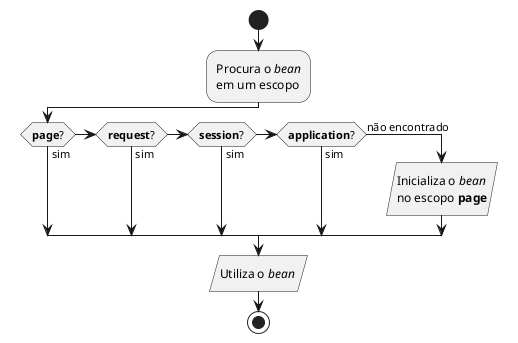 @startuml

skinparam shadowing false
skinparam ActivityFontName Arial

start

:Procura o //bean//
em um escopo;

if (**page**?) then (sim)
elseif (**request**?) then (sim)
elseif (**session**?) then (sim)
elseif (**application**?) then (sim)
else (não encontrado)
  :Inicializa o //bean//
  no escopo **page**/
endif

:Utiliza o //bean// /

stop

@enduml
